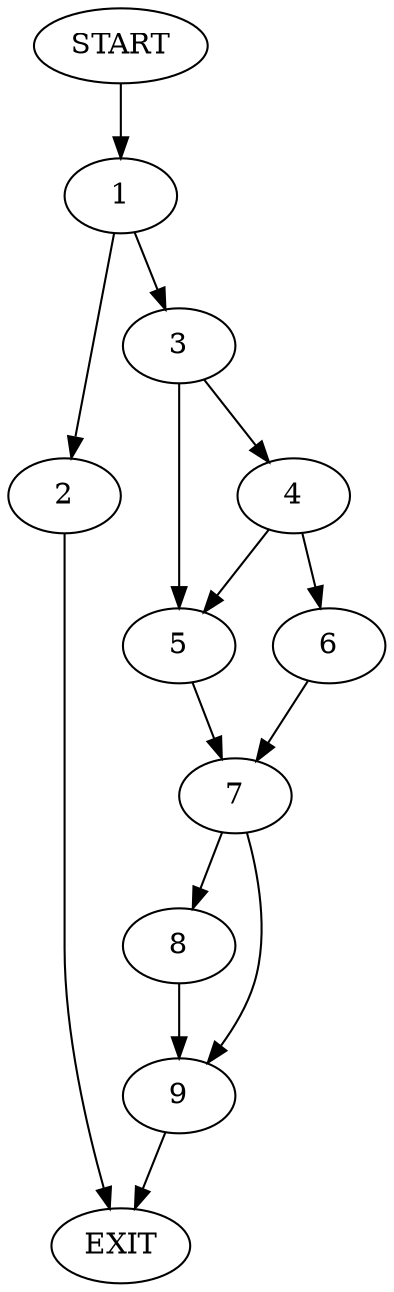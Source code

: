 digraph {
0 [label="START"]
10 [label="EXIT"]
0 -> 1
1 -> 2
1 -> 3
2 -> 10
3 -> 4
3 -> 5
4 -> 5
4 -> 6
5 -> 7
6 -> 7
7 -> 8
7 -> 9
8 -> 9
9 -> 10
}
